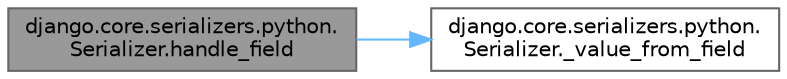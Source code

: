 digraph "django.core.serializers.python.Serializer.handle_field"
{
 // LATEX_PDF_SIZE
  bgcolor="transparent";
  edge [fontname=Helvetica,fontsize=10,labelfontname=Helvetica,labelfontsize=10];
  node [fontname=Helvetica,fontsize=10,shape=box,height=0.2,width=0.4];
  rankdir="LR";
  Node1 [id="Node000001",label="django.core.serializers.python.\lSerializer.handle_field",height=0.2,width=0.4,color="gray40", fillcolor="grey60", style="filled", fontcolor="black",tooltip=" "];
  Node1 -> Node2 [id="edge1_Node000001_Node000002",color="steelblue1",style="solid",tooltip=" "];
  Node2 [id="Node000002",label="django.core.serializers.python.\lSerializer._value_from_field",height=0.2,width=0.4,color="grey40", fillcolor="white", style="filled",URL="$classdjango_1_1core_1_1serializers_1_1python_1_1_serializer.html#adf1af5765d45e35958b5a956aee40449",tooltip=" "];
}
